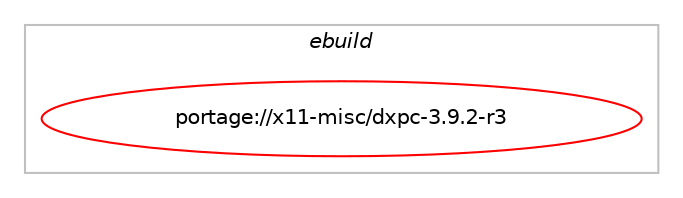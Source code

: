 digraph prolog {

# *************
# Graph options
# *************

newrank=true;
concentrate=true;
compound=true;
graph [rankdir=LR,fontname=Helvetica,fontsize=10,ranksep=1.5];#, ranksep=2.5, nodesep=0.2];
edge  [arrowhead=vee];
node  [fontname=Helvetica,fontsize=10];

# **********
# The ebuild
# **********

subgraph cluster_leftcol {
color=gray;
label=<<i>ebuild</i>>;
id [label="portage://x11-misc/dxpc-3.9.2-r3", color=red, width=4, href="../x11-misc/dxpc-3.9.2-r3.svg"];
}

# ****************
# The dependencies
# ****************

subgraph cluster_midcol {
color=gray;
label=<<i>dependencies</i>>;
subgraph cluster_compile {
fillcolor="#eeeeee";
style=filled;
label=<<i>compile</i>>;
# *** BEGIN UNKNOWN DEPENDENCY TYPE (TODO) ***
# id -> equal(package_dependency(portage://x11-misc/dxpc-3.9.2-r3,install,no,dev-libs,lzo,greaterequal,[2,,,2],[],[]))
# *** END UNKNOWN DEPENDENCY TYPE (TODO) ***

# *** BEGIN UNKNOWN DEPENDENCY TYPE (TODO) ***
# id -> equal(package_dependency(portage://x11-misc/dxpc-3.9.2-r3,install,no,x11-base,xorg-proto,none,[,,],[],[]))
# *** END UNKNOWN DEPENDENCY TYPE (TODO) ***

# *** BEGIN UNKNOWN DEPENDENCY TYPE (TODO) ***
# id -> equal(package_dependency(portage://x11-misc/dxpc-3.9.2-r3,install,no,x11-libs,libXt,none,[,,],[],[]))
# *** END UNKNOWN DEPENDENCY TYPE (TODO) ***

}
subgraph cluster_compileandrun {
fillcolor="#eeeeee";
style=filled;
label=<<i>compile and run</i>>;
}
subgraph cluster_run {
fillcolor="#eeeeee";
style=filled;
label=<<i>run</i>>;
# *** BEGIN UNKNOWN DEPENDENCY TYPE (TODO) ***
# id -> equal(package_dependency(portage://x11-misc/dxpc-3.9.2-r3,run,no,dev-libs,lzo,greaterequal,[2,,,2],[],[]))
# *** END UNKNOWN DEPENDENCY TYPE (TODO) ***

# *** BEGIN UNKNOWN DEPENDENCY TYPE (TODO) ***
# id -> equal(package_dependency(portage://x11-misc/dxpc-3.9.2-r3,run,no,x11-libs,libXt,none,[,,],[],[]))
# *** END UNKNOWN DEPENDENCY TYPE (TODO) ***

}
}

# **************
# The candidates
# **************

subgraph cluster_choices {
rank=same;
color=gray;
label=<<i>candidates</i>>;

}

}
